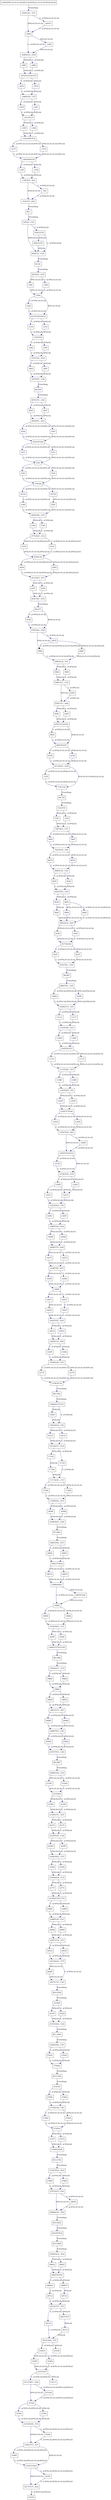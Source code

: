 digraph G {
  "2453AGAC...GTT" [shape=box, ];
  "1171C" [shape=box, ];
  "824T" [shape=box, ];
  "-136T" [shape=box, ];
  "2218TGTG...CAA" [shape=box, ];
  "3217CCCT...AGA" [shape=box, ];
  "2703C" [shape=box, ];
  "377GAGT...CCA" [shape=box, ];
  "2452A" [shape=box, ];
  "1717ACAC...CTC" [shape=box, ];
  "904A" [shape=box, ];
  "1611T" [shape=box, ];
  "-127C" [shape=box, ];
  "2056G" [shape=box, ];
  "415A" [shape=box, ];
  "-196GGGA...CTT" [shape=box, ];
  "1958T" [shape=box, ];
  "654C" [shape=box, ];
  "1244T" [shape=box, ];
  "780C" [shape=box, ];
  "1440C" [shape=box, ];
  "2962G" [shape=box, ];
  "2154C" [shape=box, ];
  "2787TGTT...GTG" [shape=box, ];
  "1839GAGC...GGG" [shape=box, ];
  "1492TCCT...TGG" [shape=box, ];
  "151A" [shape=box, ];
  "2158G" [shape=box, ];
  "2154G" [shape=box, ];
  "B12-2706" [shape=box, ];
  "B9-2087" [shape=box, ];
  "2406A" [shape=box, ];
  "-31ACCG...AGG" [shape=box, ];
  "568A" [shape=box, ];
  "2703G" [shape=box, ];
  "B14-2922" [shape=box, ];
  "59ACCCTG" [shape=box, ];
  "1428TTAT...GGT" [shape=box, ];
  "569CCCC...CCG" [shape=box, ];
  "420A" [shape=box, ];
  "1427T" [shape=box, ];
  "138C" [shape=box, ];
  "1439T" [shape=box, ];
  "670G" [shape=box, ];
  "3185CTTT...ACT" [shape=box, ];
  "1320C" [shape=box, ];
  "630TTTC...AAA" [shape=box, ];
  "-208T" [shape=box, ];
  "1164G" [shape=box, ];
  "3011A" [shape=box, ];
  "2963TTGTTC" [shape=box, ];
  "1862GTAA...GTC" [shape=box, ];
  "1029GCCT...GTC" [shape=box, ];
  "499CGCA...TCC" [shape=box, ];
  "453T" [shape=box, ];
  "1322TGGG...CTC" [shape=box, ];
  "-136G" [shape=box, ];
  "1112TGAG...GCC" [shape=box, ];
  "1111C" [shape=box, ];
  "333C" [shape=box, ];
  "157CCGC...GGC" [shape=box, ];
  "905GGCG...AGC" [shape=box, ];
  "3106T" [shape=box, ];
  "1897A" [shape=box, ];
  "1909G" [shape=box, ];
  "B1-81" [shape=box, ];
  "2339A" [shape=box, ];
  "2008G" [shape=box, ];
  "-127G" [shape=box, ];
  "2057CTGC...CAG" [shape=box, ];
  "1990A" [shape=box, ];
  "670C" [shape=box, ];
  "-258GGCG...GGA" [shape=box, ];
  "B13-2754" [shape=box, ];
  "1028G" [shape=box, ];
  "1728G" [shape=box, ];
  "2755GTGA...GGG" [shape=box, ];
  "1441T" [shape=box, ];
  "1910GAGC...CCC" [shape=box, ];
  "1909A" [shape=box, ];
  "1265TTGGGCCC" [shape=box, ];
  "2ATGG...CTG" [shape=box, ];
  "2217G" [shape=box, ];
  "138G" [shape=box, ];
  "916G" [shape=box, ];
  "-119G" [shape=box, ];
  "2972CCTT...TCT" [shape=box, ];
  "3209T" [shape=box, ];
  "2260GAGG...CCC" [shape=box, ];
  "337AG" [shape=box, ];
  "1321C" [shape=box, ];
  "3184A" [shape=box, ];
  "B4-720" [shape=box, ];
  "2377T" [shape=box, ];
  "339A" [shape=box, ];
  "2155AAG" [shape=box, ];
  "-141TTCCT" [shape=box, ];
  "3104CC" [shape=box, ];
  "337GA" [shape=box, ];
  "207GCTC...GAC" [shape=box, ];
  "1991TCCC...ATC" [shape=box, ];
  "E3104" [shape=box, ];
  "454CTAC...GCG" [shape=box, ];
  "1529GGAG...TCC" [shape=box, ];
  "2923TGTGA" [shape=box, ];
  "2969AC" [shape=box, ];
  "2088GTAA...GTA" [shape=box, ];
  "180G" [shape=box, ];
  "725C" [shape=box, ];
  "421GACT...TCC" [shape=box, ];
  "1028C" [shape=box, ];
  "420G" [shape=box, ];
  "1988C" [shape=box, ];
  "3154C" [shape=box, ];
  "139G" [shape=box, ];
  "376A" [shape=box, ];
  "2259C" [shape=box, ];
  "629G" [shape=box, ];
  "904T" [shape=box, ];
  "2406G" [shape=box, ];
  "1395C" [shape=box, ];
  "B3-477" [shape=box, ];
  "2532T" [shape=box, ];
  "1729TGGA...GCC" [shape=box, ];
  "1592C" [shape=box, ];
  "1898AAAGC" [shape=box, ];
  "1395T" [shape=box, ];
  "781GCGG...GAC" [shape=box, ];
  "324A" [shape=box, ];
  "1728A" [shape=box, ];
  "1528T" [shape=box, ];
  "2533GAAA...CAA" [shape=box, ];
  "2217C" [shape=box, ];
  "808GCAA...CGC" [shape=box, ];
  "2971A" [shape=box, ];
  "-207GCCCCGCCTT" [shape=box, ];
  "998GTAC...GAT" [shape=box, ];
  "3111GATC...GAG" [shape=box, ];
  "140G" [shape=box, ];
  "725T" [shape=box, ];
  "1442G" [shape=box, ];
  "917GAGAG" [shape=box, ];
  "331T" [shape=box, ];
  "663G" [shape=box, ];
  "1245CTTTGAC" [shape=box, ];
  "65ACCC...CGC" [shape=box, ];
  "2564GTAA...CTC" [shape=box, ];
  "1491A" [shape=box, ];
  "156G" [shape=box, ];
  "2747T" [shape=box, ];
  "923CTAC...CGG" [shape=box, ];
  "3011G" [shape=box, ];
  "141CGCAGGACCC" [shape=box, ];
  "1908C" [shape=box, ];
  "333A" [shape=box, ];
  "3007TTCT" [shape=box, ];
  "2056A" [shape=box, ];
  "1990G" [shape=box, ];
  "1959CTTTTCCCAG" [shape=box, ];
  "2158T" [shape=box, ];
  "916T" [shape=box, ];
  "2709G" [shape=box, ];
  "2744G" [shape=box, ];
  "780T" [shape=box, ];
  "1441C" [shape=box, ];
  "1409TTTT...GAG" [shape=box, ];
  "293G" [shape=box, ];
  "1716G" [shape=box, ];
  "2806ACAC...TAG" [shape=box, ];
  "2009TTGC...GTC" [shape=box, ];
  "2709A" [shape=box, ];
  "53GCCCTG" [shape=box, ];
  "922C" [shape=box, ];
  "3154A" [shape=box, ];
  "1715G" [shape=box, ];
  "1989C" [shape=box, ];
  "1408G" [shape=box, ];
  "1164C" [shape=box, ];
  "-142T" [shape=box, ];
  "2377C" [shape=box, ];
  "2259T" [shape=box, ];
  "156T" [shape=box, ];
  "B8-1969" [shape=box, ];
  "2748TGAAAG" [shape=box, ];
  "-135GATACTCA" [shape=box, ];
  "2786G" [shape=box, ];
  "2388C" [shape=box, ];
  "1439G" [shape=box, ];
  "1244C" [shape=box, ];
  "1172TGAC...TCT" [shape=box, ];
  "3216T" [shape=box, ];
  "325CGCGAG" [shape=box, ];
  "B10-2529" [shape=box, ];
  "2340AGGA...CCA" [shape=box, ];
  "2339G" [shape=box, ];
  "-259C" [shape=box, ];
  "2805G" [shape=box, ];
  "3210CTTACT" [shape=box, ];
  "B7-1861" [shape=box, ];
  "1273C" [shape=box, ];
  "1253CTGG...AGC" [shape=box, ];
  "294ATAC...ACG" [shape=box, ];
  "922T" [shape=box, ];
  "1970AGCC...CCA" [shape=box, ];
  "498A" [shape=box, ];
  "2710GCAA...CAC" [shape=box, ];
  "1890C" [shape=box, ];
  "1320T" [shape=box, ];
  "1197TGAG...TTC" [shape=box, ];
  "904G" [shape=box, ];
  "1612ACCC...CCA" [shape=box, ];
  "1442T" [shape=box, ];
  "1491G" [shape=box, ];
  "324C" [shape=box, ];
  "-260A" [shape=box, ];
  "1611C" [shape=box, ];
  "726CACA...CTC" [shape=box, ];
  "2407CCCT...TCC" [shape=box, ];
  "715G" [shape=box, ];
  "2452G" [shape=box, ];
  "-197G" [shape=box, ];
  "2159GCCC...GCC" [shape=box, ];
  "716CCAG" [shape=box, ];
  "S-300-H*01:01:01:01-03;H*01:02;H*02:01:01:01-02;H*02:02-04" [shape=box, ];
  "2971G" [shape=box, ];
  "2969CT" [shape=box, ];
  "1274GTGA...GTG" [shape=box, ];
  "2389TCAT...CCC" [shape=box, ];
  "903G" [shape=box, ];
  "1988A" [shape=box, ];
  "-119A" [shape=box, ];
  "334GAG" [shape=box, ];
  "1897G" [shape=box, ];
  "1396TCAG...AGA" [shape=box, ];
  "1890T" [shape=box, ];
  "2707GC" [shape=box, ];
  "655CCCCGCGG" [shape=box, ];
  "1584ACCCCCCC" [shape=box, ];
  "B5-997" [shape=box, ];
  "824C" [shape=box, ];
  "82GTGA...CGG" [shape=box, ];
  "B6-1583" [shape=box, ];
  "1427A" [shape=box, ];
  "-118CACA...ACC" [shape=box, ];
  "1838C" [shape=box, ];
  "1577C" [shape=box, ];
  "2530AT" [shape=box, ];
  "1958C" [shape=box, ];
  "721GTTC" [shape=box, ];
  "478G" [shape=box, ];
  "1264C" [shape=box, ];
  "2747G" [shape=box, ];
  "1408A" [shape=box, ];
  "-32C" [shape=box, ];
  "331C" [shape=box, ];
  "-208G" [shape=box, ];
  "-126GAAGCGG" [shape=box, ];
  "415G" [shape=box, ];
  "2744A" [shape=box, ];
  "1165TGCTCT" [shape=box, ];
  "2532A" [shape=box, ];
  "1528A" [shape=box, ];
  "3153G" [shape=box, ];
  "3012CAAA...TCC" [shape=box, ];
  "B15-2928" [shape=box, ];
  "376G" [shape=box, ];
  "2745GC" [shape=box, ];
  "2704AG" [shape=box, ];
  "-142C" [shape=box, ];
  "1443GTGT...GGC" [shape=box, ];
  "1577T" [shape=box, ];
  "825CTGA...CGT" [shape=box, ];
  "664TTGGTC" [shape=box, ];
  "453G" [shape=box, ];
  "B11-2563" [shape=box, ];
  "654T" [shape=box, ];
  "497G" [shape=box, ];
  "1715C" [shape=box, ];
  "1171T" [shape=box, ];
  "151G" [shape=box, ];
  "1578GTCAG" [shape=box, ];
  "3151AG" [shape=box, ];
  "2466T" [shape=box, ];
  "B2-206" [shape=box, ];
  "3107CGCT" [shape=box, ];
  "2378ATCTGCTTTC" [shape=box, ];
  "1321G" [shape=box, ];
  "339T" [shape=box, ];
  "1252A" [shape=box, ];
  "671GGGC...GGG" [shape=box, ];
  "181GGTC...CAG" [shape=box, ];
  "3155GGGG...TCA" [shape=box, ];
  "B0-1" [shape=box, ];
  "568T" [shape=box, ];
  "2786A" [shape=box, ];
  "2008A" [shape=box, ];
  "293T" [shape=box, ];
  "1252G" [shape=box, ];
  "2929GACA...AGA" [shape=box, ];
  "340GGAG...GCC" [shape=box, ];
  "-262CC" [shape=box, ];
  "-300GCAC...GCC" [shape=box, ];
  "E3111" [shape=box, ];
  "2962T" [shape=box, ];
  "1196C" [shape=box, ];
  "1593AAGA...CAC" [shape=box, ];
  "807G" [shape=box, ];
  "E3233" [shape=box, ];
  "1903TCGAC" [shape=box, ];
  "1891CTTAGG" [shape=box, ];
  "807A" [shape=box, ];
  "1111T" [shape=box, ];
  "416GCAC" [shape=box, ];
  "2467CCTC...CAG" [shape=box, ];
  "1196G" [shape=box, ];
  "-197A" [shape=box, ];
  "2388T" [shape=box, ];
  "498G" [shape=box, ];
  "180C" [shape=box, ];
  "479TGAG...CGG" [shape=box, ];
  "332C" [shape=box, ];
  "3106A" [shape=box, ];
  "152GGGA" [shape=box, ];
  "1838A" [shape=box, ];
  "903C" [shape=box, ];
  
  
  edge [color="#001267", ];
  "2453AGAC...GTT" -> "2466T" [label="H*01:01:01:02", ];
  "2453AGAC...GTT" -> "2467CCTC...CAG" [label="C. of H*01:01:01:02", ];
  "1171C" -> "1172TGAC...TCT" [label="C. of H*01:01:01:01-03;H*01:02", ];
  "824T" -> "825CTGA...CGT" [label="C. of H*02:04", ];
  "-136T" -> "-135GATACTCA" [label="H*02:04", ];
  "2218TGTG...CAA" -> "2259C" [label="H*02:02-03", ];
  "2218TGTG...CAA" -> "2259T" [label="C. of H*02:02-03", ];
  "3217CCCT...AGA" -> "E3233" [label="C. of H*01:02;H*02:03", ];
  "2703C" -> "2704AG" [label="C. of H*02:04", ];
  "377GAGT...CCA" -> "415A" [label="H*02:01:01:01-02;H*02:02-03", ];
  "377GAGT...CCA" -> "415G" [label="C. of H*02:01:01:01-02;H*02:02-03", ];
  "2452A" -> "2453AGAC...GTT" [label="C. of H*02:04", ];
  "1717ACAC...CTC" -> "1728A" [label="H*01:01:01:01-03", ];
  "1717ACAC...CTC" -> "1728G" [label="C. of H*01:01:01:01-03", ];
  "904A" -> "905GGCG...AGC" [label="H*01:01:01:01-03", ];
  "1611T" -> "1612ACCC...CCA" [label="H*02:02-03", ];
  "-127C" -> "-126GAAGCGG" [label="C. of H*01:01:01:01-03;H*01:02", ];
  "2056G" -> "2057CTGC...CAG" [label="C. of H*02:02-03", ];
  "415A" -> "416GCAC" [label="H*02:01:01:01-02;H*02:02-03", ];
  "-196GGGA...CTT" -> "-142C" [label="H*02:04", ];
  "-196GGGA...CTT" -> "-142T" [label="C. of H*02:04", ];
  "1958T" -> "1959CTTTTCCCAG" [label="H*01:02", ];
  "654C" -> "655CCCCGCGG" [label="H*02:04", ];
  "1244T" -> "1245CTTTGAC" [label="H*02:02-03", ];
  "780C" -> "781GCGG...GAC" [label="C. of H*02:01:01:01-02", ];
  "1440C" -> "1441C" [label="C. of H*01:01:01:03", ];
  "1440C" -> "1441T" [label="H*01:01:01:03", ];
  "2962G" -> "2963TTGTTC" [label="H*02:04", ];
  "2154C" -> "2155AAG" [label="H*01:01:01:02", ];
  "2787TGTT...GTG" -> "2805G" [label="C. of H*01:01:01:03", ];
  "2787TGTT...GTG" -> "2806ACAC...TAG" [label="H*01:01:01:03", ];
  "1839GAGC...GGG" -> "B7-1861" [label="Everything", ];
  "1492TCCT...TGG" -> "1528A" [label="H*02:04", ];
  "1492TCCT...TGG" -> "1528T" [label="C. of H*02:04", ];
  "151A" -> "152GGGA" [label="C. of H*02:04", ];
  "2158G" -> "2159GCCC...GCC" [label="H*02:02-03", ];
  "2154G" -> "2155AAG" [label="C. of H*01:01:01:02", ];
  "B12-2706" -> "2707GC" [label="Everything", ];
  "B9-2087" -> "2088GTAA...GTA" [label="Everything", ];
  "2406A" -> "2407CCCT...TCC" [label="H*02:04", ];
  "-31ACCG...AGG" -> "B0-1" [label="Everything", ];
  "568A" -> "569CCCC...CCG" [label="H*02:04", ];
  "2703G" -> "2704AG" [label="H*02:04", ];
  "B14-2922" -> "2923TGTGA" [label="Everything", ];
  "59ACCCTG" -> "65ACCC...CGC" [label="H*02:04", ];
  "1428TTAT...GGT" -> "1439G" [label="C. of H*01:01:01:03", ];
  "1428TTAT...GGT" -> "1439T" [label="H*01:01:01:03", ];
  "569CCCC...CCG" -> "629G" [label="C. of H*01:02", ];
  "569CCCC...CCG" -> "630TTTC...AAA" [label="H*01:02", ];
  "420A" -> "421GACT...TCC" [label="C. of H*02:01:01:01-02;H*02:02-03", ];
  "1427T" -> "1428TTAT...GGT" [label="H*01:01:01:03", ];
  "138C" -> "139G" [label="H*01:01:01:02", ];
  "1439T" -> "1440C" [label="H*01:01:01:03", ];
  "670G" -> "671GGGC...GGG" [label="C. of H*02:01:01:01-02", ];
  "3185CTTT...ACT" -> "3209T" [label="C. of H*01:02;H*02:01:01:02;H*02:03", ];
  "3185CTTT...ACT" -> "3210CTTACT" [label="H*02:01:01:02", ];
  "1320C" -> "1321C" [label="C. of H*02:02-04", ];
  "1320C" -> "1321G" [label="H*02:04", ];
  "630TTTC...AAA" -> "654C" [label="H*02:04", ];
  "630TTTC...AAA" -> "654T" [label="C. of H*02:04", ];
  "-208T" -> "-207GCCCCGCCTT" [label="H*02:04", ];
  "1164G" -> "1165TGCTCT" [label="C. of H*02:04", ];
  "3011A" -> "3012CAAA...TCC" [label="H*02:04", ];
  "2963TTGTTC" -> "2969AC" [label="C. of H*02:04", ];
  "2963TTGTTC" -> "2969CT" [label="H*02:04", ];
  "1862GTAA...GTC" -> "1890C" [label="C. of H*02:04", ];
  "1862GTAA...GTC" -> "1890T" [label="H*02:04", ];
  "1029GCCT...GTC" -> "1111C" [label="C. of H*02:04", ];
  "1029GCCT...GTC" -> "1111T" [label="H*02:04", ];
  "499CGCA...TCC" -> "568A" [label="H*02:04", ];
  "499CGCA...TCC" -> "568T" [label="C. of H*02:04", ];
  "453T" -> "454CTAC...GCG" [label="H*01:02", ];
  "1322TGGG...CTC" -> "1395C" [label="C. of H*02:04", ];
  "1322TGGG...CTC" -> "1395T" [label="H*02:04", ];
  "-136G" -> "-135GATACTCA" [label="C. of H*02:04", ];
  "1112TGAG...GCC" -> "1164C" [label="H*02:04", ];
  "1112TGAG...GCC" -> "1164G" [label="C. of H*02:04", ];
  "1111C" -> "1112TGAG...GCC" [label="C. of H*02:04", ];
  "333C" -> "334GAG" [label="C. of H*01:01:01:01-03;H*01:02", ];
  "157CCGC...GGC" -> "180C" [label="H*02:04", ];
  "157CCGC...GGC" -> "180G" [label="C. of H*02:04", ];
  "905GGCG...AGC" -> "916G" [label="H*02:01:01:01-02", ];
  "905GGCG...AGC" -> "916T" [label="C. of H*02:01:01:01-02", ];
  "3106T" -> "3107CGCT" [label="H*01:01:01:02", ];
  "1897A" -> "1898AAAGC" [label="H*01:01:01:03", ];
  "1909G" -> "1910GAGC...CCC" [label="C. of H*02:01:01:01-02", ];
  "B1-81" -> "82GTGA...CGG" [label="Everything", ];
  "2339A" -> "2340AGGA...CCA" [label="H*02:04", ];
  "2008G" -> "2009TTGC...GTC" [label="C. of H*02:02-03", ];
  "-127G" -> "-126GAAGCGG" [label="H*01:01:01:01-03;H*01:02", ];
  "2057CTGC...CAG" -> "B9-2087" [label="Everything", ];
  "1990A" -> "1991TCCC...ATC" [label="C. of H*02:04", ];
  "670C" -> "671GGGC...GGG" [label="H*02:01:01:01-02", ];
  "-258GGCG...GGA" -> "-208G" [label="C. of H*02:04", ];
  "-258GGCG...GGA" -> "-208T" [label="H*02:04", ];
  "B13-2754" -> "2755GTGA...GGG" [label="Everything", ];
  "1028G" -> "1029GCCT...GTC" [label="C. of H*01:02;H*02:02-04", ];
  "1728G" -> "1729TGGA...GCC" [label="C. of H*01:01:01:01-03", ];
  "2755GTGA...GGG" -> "2786A" [label="H*02:04", ];
  "2755GTGA...GGG" -> "2786G" [label="C. of H*02:04", ];
  "1441T" -> "1442G" [label="H*01:01:01:03", ];
  "1910GAGC...CCC" -> "1958C" [label="C. of H*01:02", ];
  "1910GAGC...CCC" -> "1958T" [label="H*01:02", ];
  "1909A" -> "1910GAGC...CCC" [label="H*02:01:01:01-02", ];
  "1265TTGGGCCC" -> "1273C" [label="C. of H*01:01:01:03", ];
  "1265TTGGGCCC" -> "1274GTGA...GTG" [label="H*01:01:01:03", ];
  "2ATGG...CTG" -> "53GCCCTG" [label="C. of H*02:02-03", ];
  "2ATGG...CTG" -> "65ACCC...CGC" [label="H*02:02-03", ];
  "2217G" -> "2218TGTG...CAA" [label="H*02:04", ];
  "138G" -> "139G" [label="C. of H*01:01:01:02", ];
  "916G" -> "917GAGAG" [label="H*02:01:01:01-02", ];
  "-119G" -> "-118CACA...ACC" [label="C. of H*02:04", ];
  "2972CCTT...TCT" -> "3007TTCT" [label="H*02:04", ];
  "2972CCTT...TCT" -> "3011G" [label="C. of H*02:04", ];
  "3209T" -> "3210CTTACT" [label="C. of H*01:02;H*02:01:01:02;H*02:03", ];
  "2260GAGG...CCC" -> "2339A" [label="H*02:04", ];
  "2260GAGG...CCC" -> "2339G" [label="C. of H*02:04", ];
  "337AG" -> "339A" [label="C. of H*01:01:01:01-03;H*01:02", ];
  "1321C" -> "1322TGGG...CTC" [label="C. of H*02:02-04", ];
  "3184A" -> "3185CTTT...ACT" [label="C. of H*01:02;H*02:01:01:02;H*02:03", ];
  "B4-720" -> "721GTTC" [label="Everything", ];
  "2377T" -> "2378ATCTGCTTTC" [label="H*02:04", ];
  "339A" -> "340GGAG...GCC" [label="C. of H*01:01:01:01-03;H*01:02", ];
  "2155AAG" -> "2158G" [label="H*02:02-03", ];
  "2155AAG" -> "2158T" [label="C. of H*02:02-03", ];
  "-141TTCCT" -> "-136G" [label="C. of H*02:04", ];
  "-141TTCCT" -> "-136T" [label="H*02:04", ];
  "3104CC" -> "3106A" [label="C. of H*01:01:01:02;H*02:03", ];
  "3104CC" -> "3106T" [label="H*01:01:01:02", ];
  "337GA" -> "339T" [label="H*01:01:01:01-03;H*01:02", ];
  "207GCTC...GAC" -> "293G" [label="C. of H*02:02", ];
  "207GCTC...GAC" -> "293T" [label="H*02:02", ];
  "1991TCCC...ATC" -> "2008A" [label="H*02:02-03", ];
  "1991TCCC...ATC" -> "2008G" [label="C. of H*02:02-03", ];
  "454CTAC...GCG" -> "B3-477" [label="Everything", ];
  "1529GGAG...TCC" -> "1577C" [label="C. of H*01:01:01:01-03;H*01:02", ];
  "1529GGAG...TCC" -> "1577T" [label="H*01:01:01:01-03;H*01:02", ];
  "2923TGTGA" -> "B15-2928" [label="Everything", ];
  "2969AC" -> "2971A" [label="C. of H*02:04", ];
  "2088GTAA...GTA" -> "2154C" [label="H*01:01:01:02", ];
  "2088GTAA...GTA" -> "2154G" [label="C. of H*01:01:01:02", ];
  "180G" -> "181GGTC...CAG" [label="C. of H*02:04", ];
  "725C" -> "726CACA...CTC" [label="H*02:02", ];
  "421GACT...TCC" -> "453G" [label="C. of H*01:02", ];
  "421GACT...TCC" -> "453T" [label="H*01:02", ];
  "1028C" -> "1029GCCT...GTC" [label="H*01:02;H*02:02-04", ];
  "420G" -> "421GACT...TCC" [label="H*02:01:01:01-02;H*02:02-03", ];
  "1988C" -> "1989C" [label="C. of H*02:04", ];
  "3154C" -> "3155GGGG...TCA" [label="C. of H*01:02;H*02:03-04", ];
  "139G" -> "140G" [label="C. of H*01:01:01:02", ];
  "139G" -> "141CGCAGGACCC" [label="H*01:01:01:02", ];
  "376A" -> "377GAGT...CCA" [label="H*02:04", ];
  "2259C" -> "2260GAGG...CCC" [label="H*02:02-03", ];
  "629G" -> "630TTTC...AAA" [label="C. of H*01:02", ];
  "904T" -> "905GGCG...AGC" [label="H*02:02", ];
  "2406G" -> "2407CCCT...TCC" [label="C. of H*02:04", ];
  "1395C" -> "1396TCAG...AGA" [label="C. of H*02:04", ];
  "B3-477" -> "478G" [label="C. of H*02:01:01:02", ];
  "B3-477" -> "479TGAG...CGG" [label="H*02:01:01:02", ];
  "2532T" -> "2533GAAA...CAA" [label="H*02:03", ];
  "1729TGGA...GCC" -> "1838A" [label="C. of H*02:02-04", ];
  "1729TGGA...GCC" -> "1838C" [label="H*02:02-04", ];
  "1592C" -> "1593AAGA...CAC" [label="H*02:04", ];
  "1898AAAGC" -> "1903TCGAC" [label="H*01:01:01:02", ];
  "1898AAAGC" -> "1908C" [label="C. of H*01:01:01:02", ];
  "1395T" -> "1396TCAG...AGA" [label="H*02:04", ];
  "781GCGG...GAC" -> "807A" [label="H*01:01:01:01-03", ];
  "781GCGG...GAC" -> "807G" [label="C. of H*01:01:01:01-03", ];
  "324A" -> "325CGCGAG" [label="C. of H*01:01:01:01-03;H*01:02", ];
  "1728A" -> "1729TGGA...GCC" [label="H*01:01:01:01-03", ];
  "1528T" -> "1529GGAG...TCC" [label="C. of H*02:04", ];
  "2533GAAA...CAA" -> "B11-2563" [label="Everything", ];
  "2217C" -> "2218TGTG...CAA" [label="C. of H*02:04", ];
  "808GCAA...CGC" -> "824C" [label="H*02:04", ];
  "808GCAA...CGC" -> "824T" [label="C. of H*02:04", ];
  "2971A" -> "2972CCTT...TCT" [label="C. of H*02:04", ];
  "-207GCCCCGCCTT" -> "-197A" [label="H*02:04", ];
  "-207GCCCCGCCTT" -> "-197G" [label="C. of H*02:04", ];
  "998GTAC...GAT" -> "1028C" [label="H*01:02;H*02:02-04", ];
  "998GTAC...GAT" -> "1028G" [label="C. of H*01:02;H*02:02-04", ];
  "3111GATC...GAG" -> "3151AG" [label="C. of H*01:01:01:03;H*01:02;H*02:03", ];
  "3111GATC...GAG" -> "3153G" [label="H*01:01:01:03", ];
  "140G" -> "141CGCAGGACCC" [label="C. of H*01:01:01:02", ];
  "725T" -> "726CACA...CTC" [label="C. of H*02:02", ];
  "1442G" -> "1443GTGT...GGC" [label="H*01:01:01:03", ];
  "917GAGAG" -> "922C" [label="C. of H*02:01:01:01-02", ];
  "917GAGAG" -> "922T" [label="H*02:01:01:01-02", ];
  "331T" -> "332C" [label="C. of H*01:01:01:01-03;H*01:02", ];
  "663G" -> "664TTGGTC" [label="C. of H*02:01:01:02", ];
  "1245CTTTGAC" -> "1252A" [label="C. of H*02:01:01:01-02", ];
  "1245CTTTGAC" -> "1252G" [label="H*02:01:01:01-02", ];
  "65ACCC...CGC" -> "B1-81" [label="Everything", ];
  "2564GTAA...CTC" -> "2703C" [label="C. of H*02:04", ];
  "2564GTAA...CTC" -> "2703G" [label="H*02:04", ];
  "1491A" -> "1492TCCT...TGG" [label="H*02:04", ];
  "156G" -> "157CCGC...GGC" [label="C. of H*02:04", ];
  "2747T" -> "2748TGAAAG" [label="H*02:04", ];
  "923CTAC...CGG" -> "B5-997" [label="Everything", ];
  "3011G" -> "3012CAAA...TCC" [label="C. of H*02:04", ];
  "141CGCAGGACCC" -> "151A" [label="C. of H*02:04", ];
  "141CGCAGGACCC" -> "151G" [label="H*02:04", ];
  "1908C" -> "1909A" [label="H*02:01:01:01-02", ];
  "1908C" -> "1909G" [label="C. of H*02:01:01:01-02", ];
  "333A" -> "334GAG" [label="H*01:01:01:01-03;H*01:02", ];
  "3007TTCT" -> "3011A" [label="H*02:04", ];
  "2056A" -> "2057CTGC...CAG" [label="H*02:02-03", ];
  "1990G" -> "1991TCCC...ATC" [label="H*02:04", ];
  "1959CTTTTCCCAG" -> "B8-1969" [label="Everything", ];
  "2158T" -> "2159GCCC...GCC" [label="C. of H*02:02-03", ];
  "916T" -> "917GAGAG" [label="C. of H*02:01:01:01-02", ];
  "2709G" -> "2710GCAA...CAC" [label="C. of H*02:04", ];
  "2744G" -> "2745GC" [label="C. of H*02:01:01:01-02", ];
  "780T" -> "781GCGG...GAC" [label="H*02:01:01:01-02", ];
  "1441C" -> "1442T" [label="C. of H*01:01:01:03", ];
  "1409TTTT...GAG" -> "1427A" [label="C. of H*01:01:01:03", ];
  "1409TTTT...GAG" -> "1427T" [label="H*01:01:01:03", ];
  "293G" -> "294ATAC...ACG" [label="C. of H*02:02", ];
  "1716G" -> "1717ACAC...CTC" [label="H*02:04", ];
  "2806ACAC...TAG" -> "B14-2922" [label="Everything", ];
  "2009TTGC...GTC" -> "2056A" [label="H*02:02-03", ];
  "2009TTGC...GTC" -> "2056G" [label="C. of H*02:02-03", ];
  "2709A" -> "2710GCAA...CAC" [label="H*02:04", ];
  "53GCCCTG" -> "59ACCCTG" [label="H*02:04", ];
  "53GCCCTG" -> "65ACCC...CGC" [label="C. of H*02:02-04", ];
  "922C" -> "923CTAC...CGG" [label="C. of H*02:01:01:01-02", ];
  "3154A" -> "3155GGGG...TCA" [label="H*02:04", ];
  "1715G" -> "1716G" [label="H*02:04", ];
  "1989C" -> "1990A" [label="C. of H*02:04", ];
  "1989C" -> "1990G" [label="H*02:04", ];
  "1408G" -> "1409TTTT...GAG" [label="H*02:02-03", ];
  "1164C" -> "1165TGCTCT" [label="H*02:04", ];
  "-142T" -> "-141TTCCT" [label="C. of H*02:04", ];
  "2377C" -> "2378ATCTGCTTTC" [label="C. of H*02:04", ];
  "2259T" -> "2260GAGG...CCC" [label="C. of H*02:02-03", ];
  "156T" -> "157CCGC...GGC" [label="H*02:04", ];
  "B8-1969" -> "1970AGCC...CCA" [label="Everything", ];
  "2748TGAAAG" -> "B13-2754" [label="Everything", ];
  "-135GATACTCA" -> "-127C" [label="C. of H*01:01:01:01-03;H*01:02", ];
  "-135GATACTCA" -> "-127G" [label="H*01:01:01:01-03;H*01:02", ];
  "2786G" -> "2787TGTT...GTG" [label="C. of H*02:04", ];
  "2388C" -> "2389TCAT...CCC" [label="C. of H*02:04", ];
  "1439G" -> "1440C" [label="C. of H*01:01:01:03", ];
  "1244C" -> "1245CTTTGAC" [label="C. of H*02:02-03", ];
  "1172TGAC...TCT" -> "1196C" [label="C. of H*02:04", ];
  "1172TGAC...TCT" -> "1196G" [label="H*02:04", ];
  "3216T" -> "3217CCCT...AGA" [label="C. of H*01:02;H*02:01:01:02;H*02:03", ];
  "325CGCGAG" -> "331C" [label="H*01:01:01:01-03;H*01:02", ];
  "325CGCGAG" -> "331T" [label="C. of H*01:01:01:01-03;H*01:02", ];
  "B10-2529" -> "2530AT" [label="Everything", ];
  "2340AGGA...CCA" -> "2377C" [label="C. of H*02:04", ];
  "2340AGGA...CCA" -> "2377T" [label="H*02:04", ];
  "2339G" -> "2340AGGA...CCA" [label="C. of H*02:04", ];
  "-259C" -> "-258GGCG...GGA" [label="H*01:01:01:02", ];
  "2805G" -> "2806ACAC...TAG" [label="C. of H*01:01:01:03", ];
  "3210CTTACT" -> "3216T" [label="C. of H*01:02;H*02:01:01:02;H*02:03", ];
  "3210CTTACT" -> "3217CCCT...AGA" [label="H*02:01:01:02", ];
  "B7-1861" -> "1862GTAA...GTC" [label="Everything", ];
  "1273C" -> "1274GTGA...GTG" [label="C. of H*01:01:01:03", ];
  "1253CTGG...AGC" -> "1264C" [label="C. of H*01:01:01:03", ];
  "1253CTGG...AGC" -> "1265TTGGGCCC" [label="H*01:01:01:03", ];
  "294ATAC...ACG" -> "324A" [label="C. of H*01:01:01:01-03;H*01:02", ];
  "294ATAC...ACG" -> "324C" [label="H*01:01:01:01-03;H*01:02", ];
  "922T" -> "923CTAC...CGG" [label="H*02:01:01:01-02", ];
  "1970AGCC...CCA" -> "1988A" [label="H*02:04", ];
  "1970AGCC...CCA" -> "1988C" [label="C. of H*02:04", ];
  "498A" -> "499CGCA...TCC" [label="C. of H*02:01:01:01-02;H*02:04", ];
  "2710GCAA...CAC" -> "2744A" [label="H*02:01:01:01-02", ];
  "2710GCAA...CAC" -> "2744G" [label="C. of H*02:01:01:01-02", ];
  "1890C" -> "1891CTTAGG" [label="C. of H*02:04", ];
  "1320T" -> "1321G" [label="H*02:02-03", ];
  "1197TGAG...TTC" -> "1244C" [label="C. of H*02:02-03", ];
  "1197TGAG...TTC" -> "1244T" [label="H*02:02-03", ];
  "904G" -> "905GGCG...AGC" [label="C. of H*01:01:01:01-03;H*02:02", ];
  "1612ACCC...CCA" -> "1715C" [label="C. of H*02:04", ];
  "1612ACCC...CCA" -> "1715G" [label="H*02:04", ];
  "1442T" -> "1443GTGT...GGC" [label="C. of H*01:01:01:03", ];
  "1491G" -> "1492TCCT...TGG" [label="C. of H*02:04", ];
  "324C" -> "325CGCGAG" [label="H*01:01:01:01-03;H*01:02", ];
  "-260A" -> "-259C" [label="H*01:01:01:02", ];
  "-260A" -> "-258GGCG...GGA" [label="C. of H*01:01:01:02", ];
  "1611C" -> "1612ACCC...CCA" [label="C. of H*02:02-03", ];
  "726CACA...CTC" -> "780C" [label="C. of H*02:01:01:01-02", ];
  "726CACA...CTC" -> "780T" [label="H*02:01:01:01-02", ];
  "2407CCCT...TCC" -> "2452A" [label="C. of H*02:04", ];
  "2407CCCT...TCC" -> "2452G" [label="H*02:04", ];
  "715G" -> "716CCAG" [label="C. of H*01:01:01:03;H*02:01:01:02", ];
  "2452G" -> "2453AGAC...GTT" [label="H*02:04", ];
  "-197G" -> "-196GGGA...CTT" [label="C. of H*02:04", ];
  "2159GCCC...GCC" -> "2217C" [label="C. of H*02:04", ];
  "2159GCCC...GCC" -> "2217G" [label="H*02:04", ];
  "716CCAG" -> "B4-720" [label="Everything", ];
  "S-300-H*01:01:01:01-03;H*01:02;H*02:01:01:01-02;H*02:02-04" -> "-300GCAC...GCC" [
  label="Everything", ];
  "2971G" -> "2972CCTT...TCT" [label="H*02:04", ];
  "2969CT" -> "2971G" [label="H*02:04", ];
  "1274GTGA...GTG" -> "1320C" [label="C. of H*02:02-03", ];
  "1274GTGA...GTG" -> "1320T" [label="H*02:02-03", ];
  "2389TCAT...CCC" -> "2406A" [label="H*02:04", ];
  "2389TCAT...CCC" -> "2406G" [label="C. of H*02:04", ];
  "903G" -> "904T" [label="H*02:02", ];
  "1988A" -> "1989C" [label="H*02:04", ];
  "-119A" -> "-118CACA...ACC" [label="H*02:04", ];
  "334GAG" -> "337AG" [label="C. of H*01:01:01:01-03;H*01:02", ];
  "334GAG" -> "337GA" [label="H*01:01:01:01-03;H*01:02", ];
  "1897G" -> "1898AAAGC" [label="C. of H*01:01:01:03", ];
  "1396TCAG...AGA" -> "1408A" [label="C. of H*02:02-03", ];
  "1396TCAG...AGA" -> "1408G" [label="H*02:02-03", ];
  "1890T" -> "1891CTTAGG" [label="H*02:04", ];
  "2707GC" -> "2709A" [label="H*02:04", ];
  "2707GC" -> "2709G" [label="C. of H*02:04", ];
  "655CCCCGCGG" -> "663G" [label="C. of H*02:01:01:02", ];
  "655CCCCGCGG" -> "664TTGGTC" [label="H*02:01:01:02", ];
  "1584ACCCCCCC" -> "1592C" [label="H*02:04", ];
  "1584ACCCCCCC" -> "1593AAGA...CAC" [label="C. of H*02:04", ];
  "B5-997" -> "998GTAC...GAT" [label="Everything", ];
  "824C" -> "825CTGA...CGT" [label="H*02:04", ];
  "82GTGA...CGG" -> "138C" [label="H*01:01:01:02", ];
  "82GTGA...CGG" -> "138G" [label="C. of H*01:01:01:02", ];
  "B6-1583" -> "1584ACCCCCCC" [label="Everything", ];
  "1427A" -> "1428TTAT...GGT" [label="C. of H*01:01:01:03", ];
  "-118CACA...ACC" -> "-32C" [label="C. of H*02:01:01:02", ];
  "-118CACA...ACC" -> "-31ACCG...AGG" [label="H*02:01:01:02", ];
  "1838C" -> "1839GAGC...GGG" [label="H*02:02-04", ];
  "1577C" -> "1578GTCAG" [label="C. of H*01:01:01:01-03;H*01:02", ];
  "2530AT" -> "2532A" [label="C. of H*02:03", ];
  "2530AT" -> "2532T" [label="H*02:03", ];
  "1958C" -> "1959CTTTTCCCAG" [label="C. of H*01:02", ];
  "721GTTC" -> "725C" [label="H*02:02", ];
  "721GTTC" -> "725T" [label="C. of H*02:02", ];
  "478G" -> "479TGAG...CGG" [label="C. of H*02:01:01:02", ];
  "1264C" -> "1265TTGGGCCC" [label="C. of H*01:01:01:03", ];
  "2747G" -> "2748TGAAAG" [label="C. of H*02:04", ];
  "1408A" -> "1409TTTT...GAG" [label="C. of H*02:02-03", ];
  "-32C" -> "-31ACCG...AGG" [label="C. of H*02:01:01:02", ];
  "331C" -> "332C" [label="H*01:01:01:01-03;H*01:02", ];
  "-208G" -> "-207GCCCCGCCTT" [label="C. of H*02:04", ];
  "-126GAAGCGG" -> "-119A" [label="H*02:04", ];
  "-126GAAGCGG" -> "-119G" [label="C. of H*02:04", ];
  "415G" -> "416GCAC" [label="C. of H*02:01:01:01-02;H*02:02-03", ];
  "2744A" -> "2745GC" [label="H*02:01:01:01-02", ];
  "1165TGCTCT" -> "1171C" [label="C. of H*01:01:01:01-03;H*01:02", ];
  "1165TGCTCT" -> "1171T" [label="H*01:01:01:01-03;H*01:02", ];
  "2532A" -> "2533GAAA...CAA" [label="C. of H*02:03", ];
  "1528A" -> "1529GGAG...TCC" [label="H*02:04", ];
  "3153G" -> "3154A" [label="H*02:04", ];
  "3153G" -> "3154C" [label="C. of H*01:02;H*02:03-04", ];
  "3012CAAA...TCC" -> "E3104" [label="H*02:03", ];
  "3012CAAA...TCC" -> "3104CC" [label="C. of H*02:03", ];
  "B15-2928" -> "2929GACA...AGA" [label="Everything", ];
  "376G" -> "377GAGT...CCA" [label="C. of H*02:04", ];
  "2745GC" -> "2747G" [label="C. of H*02:04", ];
  "2745GC" -> "2747T" [label="H*02:04", ];
  "2704AG" -> "B12-2706" [label="Everything", ];
  "-142C" -> "-141TTCCT" [label="H*02:04", ];
  "1443GTGT...GGC" -> "1491A" [label="H*02:04", ];
  "1443GTGT...GGC" -> "1491G" [label="C. of H*02:04", ];
  "1577T" -> "1578GTCAG" [label="H*01:01:01:01-03;H*01:02", ];
  "825CTGA...CGT" -> "903C" [label="C. of H*02:02", ];
  "825CTGA...CGT" -> "903G" [label="H*02:02", ];
  "664TTGGTC" -> "670C" [label="H*02:01:01:01-02", ];
  "664TTGGTC" -> "670G" [label="C. of H*02:01:01:01-02", ];
  "453G" -> "454CTAC...GCG" [label="C. of H*01:02", ];
  "B11-2563" -> "2564GTAA...CTC" [label="Everything", ];
  "654T" -> "655CCCCGCGG" [label="C. of H*02:04", ];
  "497G" -> "498A" [label="C. of H*01:01:01:02;H*02:01:01:01-02;H*02:04", ];
  "497G" -> "498G" [label="H*02:01:01:01-02;H*02:04", ];
  "1715C" -> "1717ACAC...CTC" [label="C. of H*02:04", ];
  "1171T" -> "1172TGAC...TCT" [label="H*01:01:01:01-03;H*01:02", ];
  "151G" -> "152GGGA" [label="H*02:04", ];
  "1578GTCAG" -> "B6-1583" [label="Everything", ];
  "3151AG" -> "3153G" [label="C. of H*01:01:01:03;H*01:02;H*02:03", ];
  "2466T" -> "2467CCTC...CAG" [label="H*01:01:01:02", ];
  "B2-206" -> "207GCTC...GAC" [label="Everything", ];
  "3107CGCT" -> "E3111" [label="H*01:02", ];
  "3107CGCT" -> "3111GATC...GAG" [label="C. of H*01:02;H*02:03", ];
  "2378ATCTGCTTTC" -> "2388C" [label="C. of H*02:04", ];
  "2378ATCTGCTTTC" -> "2388T" [label="H*02:04", ];
  "1321G" -> "1322TGGG...CTC" [label="H*02:02-04", ];
  "339T" -> "340GGAG...GCC" [label="H*01:01:01:01-03;H*01:02", ];
  "1252A" -> "1253CTGG...AGC" [label="C. of H*02:01:01:01-02", ];
  "671GGGC...GGG" -> "715G" [label="C. of H*01:01:01:03;H*02:01:01:02", ];
  "671GGGC...GGG" -> "716CCAG" [label="H*01:01:01:03;H*02:01:01:02", ];
  "181GGTC...CAG" -> "B2-206" [label="Everything", ];
  "3155GGGG...TCA" -> "3184A" [label="C. of H*01:02;H*02:01:01:02;H*02:03", ];
  "3155GGGG...TCA" -> "3185CTTT...ACT" [label="H*02:01:01:02", ];
  "B0-1" -> "2ATGG...CTG" [label="Everything", ];
  "568T" -> "569CCCC...CCG" [label="C. of H*02:04", ];
  "2786A" -> "2787TGTT...GTG" [label="H*02:04", ];
  "2008A" -> "2009TTGC...GTC" [label="H*02:02-03", ];
  "293T" -> "294ATAC...ACG" [label="H*02:02", ];
  "1252G" -> "1253CTGG...AGC" [label="H*02:01:01:01-02", ];
  "2929GACA...AGA" -> "2962G" [label="H*02:04", ];
  "2929GACA...AGA" -> "2962T" [label="C. of H*02:04", ];
  "340GGAG...GCC" -> "376A" [label="H*02:04", ];
  "340GGAG...GCC" -> "376G" [label="C. of H*02:04", ];
  "-262CC" -> "-260A" [label="C. of H*02:01:01:01-02", ];
  "-300GCAC...GCC" -> "-262CC" [label="C. of H*02:01:01:01-02", ];
  "-300GCAC...GCC" -> "-260A" [label="H*02:01:01:01-02", ];
  "2962T" -> "2963TTGTTC" [label="C. of H*02:04", ];
  "1196C" -> "1197TGAG...TTC" [label="C. of H*02:04", ];
  "1593AAGA...CAC" -> "1611C" [label="C. of H*02:02-03", ];
  "1593AAGA...CAC" -> "1611T" [label="H*02:02-03", ];
  "807G" -> "808GCAA...CGC" [label="C. of H*01:01:01:01-03", ];
  "1903TCGAC" -> "1908C" [label="H*01:01:01:02", ];
  "1891CTTAGG" -> "1897A" [label="H*01:01:01:03", ];
  "1891CTTAGG" -> "1897G" [label="C. of H*01:01:01:03", ];
  "807A" -> "808GCAA...CGC" [label="H*01:01:01:01-03", ];
  "1111T" -> "1112TGAG...GCC" [label="H*02:04", ];
  "416GCAC" -> "420A" [label="C. of H*02:01:01:01-02;H*02:02-03", ];
  "416GCAC" -> "420G" [label="H*02:01:01:01-02;H*02:02-03", ];
  "2467CCTC...CAG" -> "B10-2529" [label="Everything", ];
  "1196G" -> "1197TGAG...TTC" [label="H*02:04", ];
  "-197A" -> "-196GGGA...CTT" [label="H*02:04", ];
  "2388T" -> "2389TCAT...CCC" [label="H*02:04", ];
  "498G" -> "499CGCA...TCC" [label="H*02:01:01:01-02;H*02:04", ];
  "180C" -> "181GGTC...CAG" [label="H*02:04", ];
  "479TGAG...CGG" -> "497G" [label="C. of H*01:01:01:02", ];
  "479TGAG...CGG" -> "498A" [label="H*01:01:01:02", ];
  "332C" -> "333A" [label="H*01:01:01:01-03;H*01:02", ];
  "332C" -> "333C" [label="C. of H*01:01:01:01-03;H*01:02", ];
  "3106A" -> "3107CGCT" [label="C. of H*01:01:01:02;H*02:03", ];
  "152GGGA" -> "156G" [label="C. of H*02:04", ];
  "152GGGA" -> "156T" [label="H*02:04", ];
  "1838A" -> "1839GAGC...GGG" [label="C. of H*02:02-04", ];
  "903C" -> "904A" [label="H*01:01:01:01-03", ];
  "903C" -> "904G" [label="C. of H*01:01:01:01-03;H*02:02", ];
  
  }